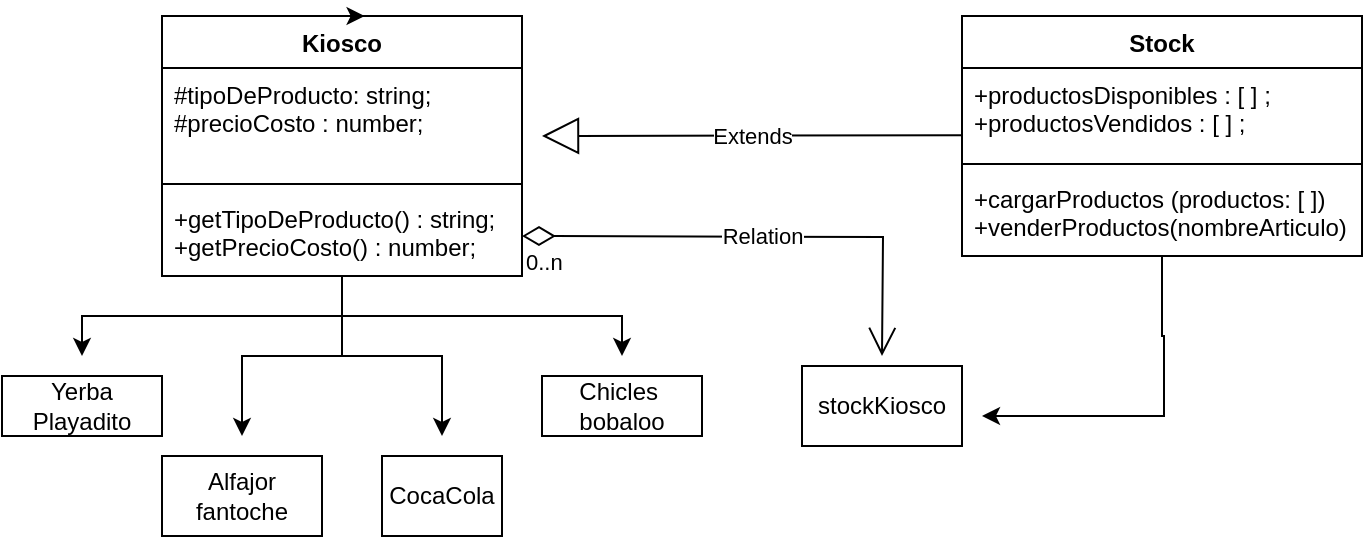 <mxfile version="21.7.1" type="device">
  <diagram name="Página-1" id="iKqBDDgj-vPdvqFylqh1">
    <mxGraphModel dx="1195" dy="638" grid="1" gridSize="10" guides="1" tooltips="1" connect="1" arrows="1" fold="1" page="1" pageScale="1" pageWidth="827" pageHeight="1169" math="0" shadow="0">
      <root>
        <mxCell id="0" />
        <mxCell id="1" parent="0" />
        <mxCell id="oa0foDp-f6U0VhCYuiGb-37" value="Extends" style="endArrow=block;endSize=16;endFill=0;html=1;rounded=0;" edge="1" parent="1">
          <mxGeometry width="160" relative="1" as="geometry">
            <mxPoint x="560" y="99.58" as="sourcePoint" />
            <mxPoint x="350" y="100" as="targetPoint" />
            <mxPoint as="offset" />
          </mxGeometry>
        </mxCell>
        <mxCell id="oa0foDp-f6U0VhCYuiGb-25" style="edgeStyle=orthogonalEdgeStyle;rounded=0;orthogonalLoop=1;jettySize=auto;html=1;" edge="1" parent="1" source="oa0foDp-f6U0VhCYuiGb-10">
          <mxGeometry relative="1" as="geometry">
            <mxPoint x="120" y="210" as="targetPoint" />
            <Array as="points">
              <mxPoint x="250" y="190" />
              <mxPoint x="120" y="190" />
              <mxPoint x="120" y="210" />
            </Array>
          </mxGeometry>
        </mxCell>
        <mxCell id="oa0foDp-f6U0VhCYuiGb-28" style="edgeStyle=orthogonalEdgeStyle;rounded=0;orthogonalLoop=1;jettySize=auto;html=1;" edge="1" parent="1" source="oa0foDp-f6U0VhCYuiGb-10">
          <mxGeometry relative="1" as="geometry">
            <mxPoint x="200" y="250" as="targetPoint" />
            <Array as="points">
              <mxPoint x="250" y="210" />
              <mxPoint x="200" y="210" />
              <mxPoint x="200" y="250" />
            </Array>
          </mxGeometry>
        </mxCell>
        <mxCell id="oa0foDp-f6U0VhCYuiGb-31" style="edgeStyle=orthogonalEdgeStyle;rounded=0;orthogonalLoop=1;jettySize=auto;html=1;" edge="1" parent="1" source="oa0foDp-f6U0VhCYuiGb-10">
          <mxGeometry relative="1" as="geometry">
            <mxPoint x="300" y="250" as="targetPoint" />
            <Array as="points">
              <mxPoint x="250" y="210" />
              <mxPoint x="300" y="210" />
            </Array>
          </mxGeometry>
        </mxCell>
        <mxCell id="oa0foDp-f6U0VhCYuiGb-34" style="edgeStyle=orthogonalEdgeStyle;rounded=0;orthogonalLoop=1;jettySize=auto;html=1;" edge="1" parent="1" source="oa0foDp-f6U0VhCYuiGb-10">
          <mxGeometry relative="1" as="geometry">
            <mxPoint x="390" y="210" as="targetPoint" />
            <Array as="points">
              <mxPoint x="250" y="190" />
              <mxPoint x="390" y="190" />
              <mxPoint x="390" y="200" />
            </Array>
          </mxGeometry>
        </mxCell>
        <mxCell id="oa0foDp-f6U0VhCYuiGb-10" value="Kiosco" style="swimlane;fontStyle=1;align=center;verticalAlign=top;childLayout=stackLayout;horizontal=1;startSize=26;horizontalStack=0;resizeParent=1;resizeParentMax=0;resizeLast=0;collapsible=1;marginBottom=0;whiteSpace=wrap;html=1;" vertex="1" parent="1">
          <mxGeometry x="160" y="40" width="180" height="130" as="geometry" />
        </mxCell>
        <mxCell id="oa0foDp-f6U0VhCYuiGb-11" value="&lt;div&gt;#tipoDeProducto: string;&lt;/div&gt;&lt;div&gt;#precioCosto : number;&lt;br&gt;&lt;/div&gt;" style="text;strokeColor=none;fillColor=none;align=left;verticalAlign=top;spacingLeft=4;spacingRight=4;overflow=hidden;rotatable=0;points=[[0,0.5],[1,0.5]];portConstraint=eastwest;whiteSpace=wrap;html=1;" vertex="1" parent="oa0foDp-f6U0VhCYuiGb-10">
          <mxGeometry y="26" width="180" height="54" as="geometry" />
        </mxCell>
        <mxCell id="oa0foDp-f6U0VhCYuiGb-12" value="" style="line;strokeWidth=1;fillColor=none;align=left;verticalAlign=middle;spacingTop=-1;spacingLeft=3;spacingRight=3;rotatable=0;labelPosition=right;points=[];portConstraint=eastwest;strokeColor=inherit;" vertex="1" parent="oa0foDp-f6U0VhCYuiGb-10">
          <mxGeometry y="80" width="180" height="8" as="geometry" />
        </mxCell>
        <mxCell id="oa0foDp-f6U0VhCYuiGb-13" value="&lt;div&gt;+getTipoDeProducto() : string;&lt;/div&gt;&lt;div&gt;+getPrecioCosto() : number;&lt;br&gt;&lt;/div&gt;" style="text;strokeColor=none;fillColor=none;align=left;verticalAlign=top;spacingLeft=4;spacingRight=4;overflow=hidden;rotatable=0;points=[[0,0.5],[1,0.5]];portConstraint=eastwest;whiteSpace=wrap;html=1;" vertex="1" parent="oa0foDp-f6U0VhCYuiGb-10">
          <mxGeometry y="88" width="180" height="42" as="geometry" />
        </mxCell>
        <mxCell id="oa0foDp-f6U0VhCYuiGb-14" style="edgeStyle=orthogonalEdgeStyle;rounded=0;orthogonalLoop=1;jettySize=auto;html=1;exitX=0.5;exitY=0;exitDx=0;exitDy=0;entryX=0.563;entryY=0.004;entryDx=0;entryDy=0;entryPerimeter=0;" edge="1" parent="1" source="oa0foDp-f6U0VhCYuiGb-10" target="oa0foDp-f6U0VhCYuiGb-10">
          <mxGeometry relative="1" as="geometry" />
        </mxCell>
        <mxCell id="oa0foDp-f6U0VhCYuiGb-53" style="edgeStyle=orthogonalEdgeStyle;rounded=0;orthogonalLoop=1;jettySize=auto;html=1;" edge="1" parent="1" source="oa0foDp-f6U0VhCYuiGb-20">
          <mxGeometry relative="1" as="geometry">
            <mxPoint x="570" y="240" as="targetPoint" />
            <Array as="points">
              <mxPoint x="660" y="200" />
              <mxPoint x="661" y="200" />
              <mxPoint x="661" y="240" />
            </Array>
          </mxGeometry>
        </mxCell>
        <mxCell id="oa0foDp-f6U0VhCYuiGb-20" value="Stock" style="swimlane;fontStyle=1;align=center;verticalAlign=top;childLayout=stackLayout;horizontal=1;startSize=26;horizontalStack=0;resizeParent=1;resizeParentMax=0;resizeLast=0;collapsible=1;marginBottom=0;whiteSpace=wrap;html=1;" vertex="1" parent="1">
          <mxGeometry x="560" y="40" width="200" height="120" as="geometry" />
        </mxCell>
        <mxCell id="oa0foDp-f6U0VhCYuiGb-21" value="&lt;div&gt;+productosDisponibles : [ ] ;&lt;/div&gt;+productosVendidos : [ ] ;" style="text;strokeColor=none;fillColor=none;align=left;verticalAlign=top;spacingLeft=4;spacingRight=4;overflow=hidden;rotatable=0;points=[[0,0.5],[1,0.5]];portConstraint=eastwest;whiteSpace=wrap;html=1;" vertex="1" parent="oa0foDp-f6U0VhCYuiGb-20">
          <mxGeometry y="26" width="200" height="44" as="geometry" />
        </mxCell>
        <mxCell id="oa0foDp-f6U0VhCYuiGb-22" value="" style="line;strokeWidth=1;fillColor=none;align=left;verticalAlign=middle;spacingTop=-1;spacingLeft=3;spacingRight=3;rotatable=0;labelPosition=right;points=[];portConstraint=eastwest;strokeColor=inherit;" vertex="1" parent="oa0foDp-f6U0VhCYuiGb-20">
          <mxGeometry y="70" width="200" height="8" as="geometry" />
        </mxCell>
        <mxCell id="oa0foDp-f6U0VhCYuiGb-23" value="&lt;div&gt;+cargarProductos (productos: [ ])&lt;/div&gt;&lt;div&gt;+venderProductos(nombreArticulo)&lt;br&gt;&lt;/div&gt;" style="text;strokeColor=none;fillColor=none;align=left;verticalAlign=top;spacingLeft=4;spacingRight=4;overflow=hidden;rotatable=0;points=[[0,0.5],[1,0.5]];portConstraint=eastwest;whiteSpace=wrap;html=1;" vertex="1" parent="oa0foDp-f6U0VhCYuiGb-20">
          <mxGeometry y="78" width="200" height="42" as="geometry" />
        </mxCell>
        <mxCell id="oa0foDp-f6U0VhCYuiGb-26" value="&lt;div&gt;Yerba&lt;/div&gt;&lt;div&gt;Playadito&lt;/div&gt;" style="html=1;whiteSpace=wrap;" vertex="1" parent="1">
          <mxGeometry x="80" y="220" width="80" height="30" as="geometry" />
        </mxCell>
        <mxCell id="oa0foDp-f6U0VhCYuiGb-29" value="&lt;div&gt;Alfajor &lt;br&gt;&lt;/div&gt;&lt;div&gt;fantoche&lt;/div&gt;" style="html=1;whiteSpace=wrap;" vertex="1" parent="1">
          <mxGeometry x="160" y="260" width="80" height="40" as="geometry" />
        </mxCell>
        <mxCell id="oa0foDp-f6U0VhCYuiGb-33" value="&lt;div&gt;CocaCola&lt;/div&gt;" style="html=1;whiteSpace=wrap;" vertex="1" parent="1">
          <mxGeometry x="270" y="260" width="60" height="40" as="geometry" />
        </mxCell>
        <mxCell id="oa0foDp-f6U0VhCYuiGb-36" value="&lt;div&gt;Chicles&amp;nbsp;&lt;/div&gt;&lt;div&gt;bobaloo&lt;/div&gt;" style="html=1;whiteSpace=wrap;" vertex="1" parent="1">
          <mxGeometry x="350" y="220" width="80" height="30" as="geometry" />
        </mxCell>
        <mxCell id="oa0foDp-f6U0VhCYuiGb-44" value="Relation" style="endArrow=open;html=1;endSize=12;startArrow=diamondThin;startSize=14;startFill=0;edgeStyle=orthogonalEdgeStyle;rounded=0;" edge="1" parent="1">
          <mxGeometry relative="1" as="geometry">
            <mxPoint x="340" y="150" as="sourcePoint" />
            <mxPoint x="520" y="210" as="targetPoint" />
          </mxGeometry>
        </mxCell>
        <mxCell id="oa0foDp-f6U0VhCYuiGb-45" value="0..n" style="edgeLabel;resizable=0;html=1;align=left;verticalAlign=top;" connectable="0" vertex="1" parent="oa0foDp-f6U0VhCYuiGb-44">
          <mxGeometry x="-1" relative="1" as="geometry" />
        </mxCell>
        <mxCell id="oa0foDp-f6U0VhCYuiGb-52" value="&lt;div&gt;stockKiosco&lt;/div&gt;" style="html=1;whiteSpace=wrap;" vertex="1" parent="1">
          <mxGeometry x="480" y="215" width="80" height="40" as="geometry" />
        </mxCell>
      </root>
    </mxGraphModel>
  </diagram>
</mxfile>
